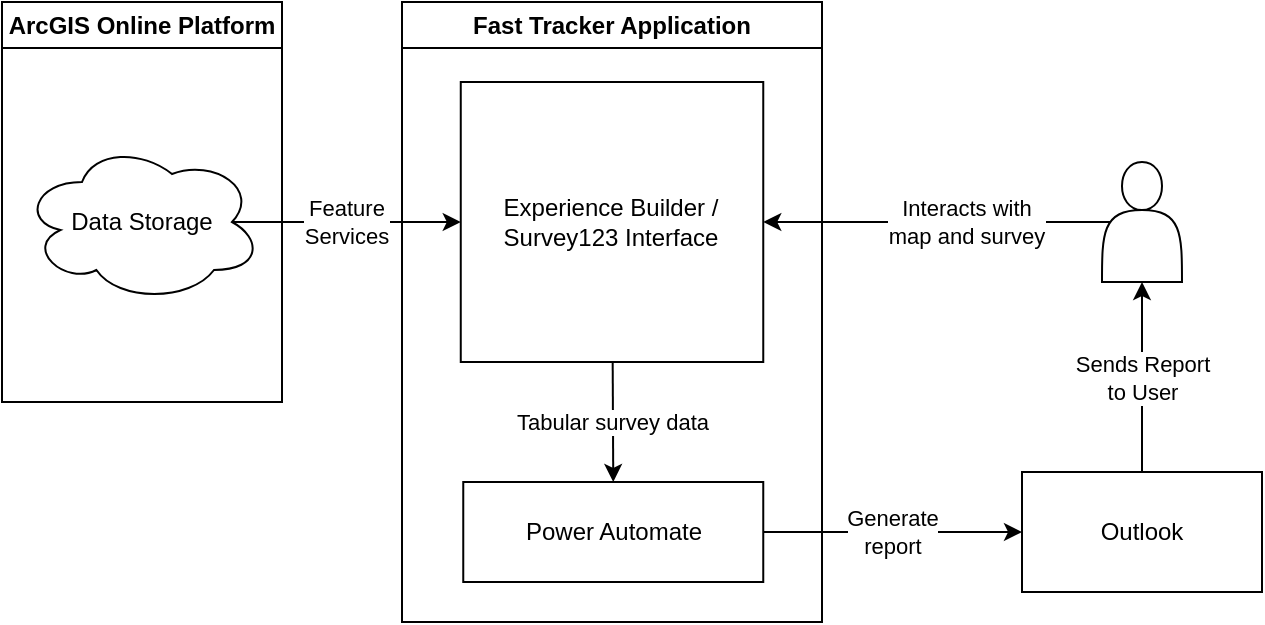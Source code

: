 <mxfile>
    <diagram id="jgWHq72rvJZlGo6y-WqA" name="Page-1">
        <mxGraphModel dx="1173" dy="690" grid="1" gridSize="10" guides="1" tooltips="1" connect="1" arrows="1" fold="1" page="0" pageScale="1" pageWidth="850" pageHeight="1100" math="0" shadow="0">
            <root>
                <mxCell id="0"/>
                <mxCell id="1" parent="0"/>
                <mxCell id="32" value="Interacts with&lt;br&gt;map&amp;nbsp;and survey" style="edgeStyle=none;rounded=1;html=1;exitX=0.1;exitY=0.5;exitDx=0;exitDy=0;exitPerimeter=0;entryX=1;entryY=0.5;entryDx=0;entryDy=0;" edge="1" parent="1" source="4" target="11">
                    <mxGeometry x="-0.17" relative="1" as="geometry">
                        <mxPoint as="offset"/>
                    </mxGeometry>
                </mxCell>
                <mxCell id="4" value="" style="shape=actor;whiteSpace=wrap;html=1;" vertex="1" parent="1">
                    <mxGeometry x="670" y="160" width="40" height="60" as="geometry"/>
                </mxCell>
                <mxCell id="16" value="Feature&lt;br&gt;Services" style="edgeStyle=none;rounded=1;html=1;entryX=0;entryY=0.5;entryDx=0;entryDy=0;exitX=0.875;exitY=0.5;exitDx=0;exitDy=0;exitPerimeter=0;" edge="1" parent="1" source="19" target="11">
                    <mxGeometry x="-0.006" relative="1" as="geometry">
                        <mxPoint x="437.906" y="168.317" as="sourcePoint"/>
                        <mxPoint as="offset"/>
                    </mxGeometry>
                </mxCell>
                <mxCell id="9" value="Fast Tracker Application" style="swimlane;whiteSpace=wrap;html=1;" vertex="1" parent="1">
                    <mxGeometry x="320" y="80" width="210" height="310" as="geometry"/>
                </mxCell>
                <mxCell id="17" value="Tabular survey data" style="edgeStyle=none;rounded=1;html=1;entryX=0.5;entryY=0;entryDx=0;entryDy=0;" edge="1" parent="9" source="11" target="13">
                    <mxGeometry relative="1" as="geometry"/>
                </mxCell>
                <mxCell id="11" value="Experience Builder / Survey123 Interface" style="rounded=0;whiteSpace=wrap;html=1;" vertex="1" parent="9">
                    <mxGeometry x="29.38" y="40" width="151.25" height="140" as="geometry"/>
                </mxCell>
                <mxCell id="13" value="Power Automate" style="rounded=0;whiteSpace=wrap;html=1;" vertex="1" parent="9">
                    <mxGeometry x="30.63" y="240" width="150" height="50" as="geometry"/>
                </mxCell>
                <mxCell id="18" value="ArcGIS Online Platform" style="swimlane;whiteSpace=wrap;html=1;" vertex="1" parent="1">
                    <mxGeometry x="120" y="80" width="140" height="200" as="geometry"/>
                </mxCell>
                <mxCell id="19" value="Data Storage" style="ellipse;shape=cloud;whiteSpace=wrap;html=1;" vertex="1" parent="18">
                    <mxGeometry x="10" y="70" width="120" height="80" as="geometry"/>
                </mxCell>
                <mxCell id="28" value="Generate&lt;br&gt;report" style="edgeStyle=none;rounded=1;html=1;entryX=0;entryY=0.5;entryDx=0;entryDy=0;" edge="1" parent="1" source="13" target="33">
                    <mxGeometry relative="1" as="geometry">
                        <mxPoint x="640" y="345" as="targetPoint"/>
                    </mxGeometry>
                </mxCell>
                <mxCell id="31" value="Sends Report&lt;br&gt;to User" style="edgeStyle=none;rounded=1;html=1;exitX=0.5;exitY=0;exitDx=0;exitDy=0;entryX=0.5;entryY=1;entryDx=0;entryDy=0;" edge="1" parent="1" source="33" target="4">
                    <mxGeometry relative="1" as="geometry">
                        <mxPoint x="680" y="297.5" as="sourcePoint"/>
                    </mxGeometry>
                </mxCell>
                <mxCell id="33" value="Outlook" style="rounded=0;whiteSpace=wrap;html=1;" vertex="1" parent="1">
                    <mxGeometry x="630" y="315" width="120" height="60" as="geometry"/>
                </mxCell>
            </root>
        </mxGraphModel>
    </diagram>
</mxfile>